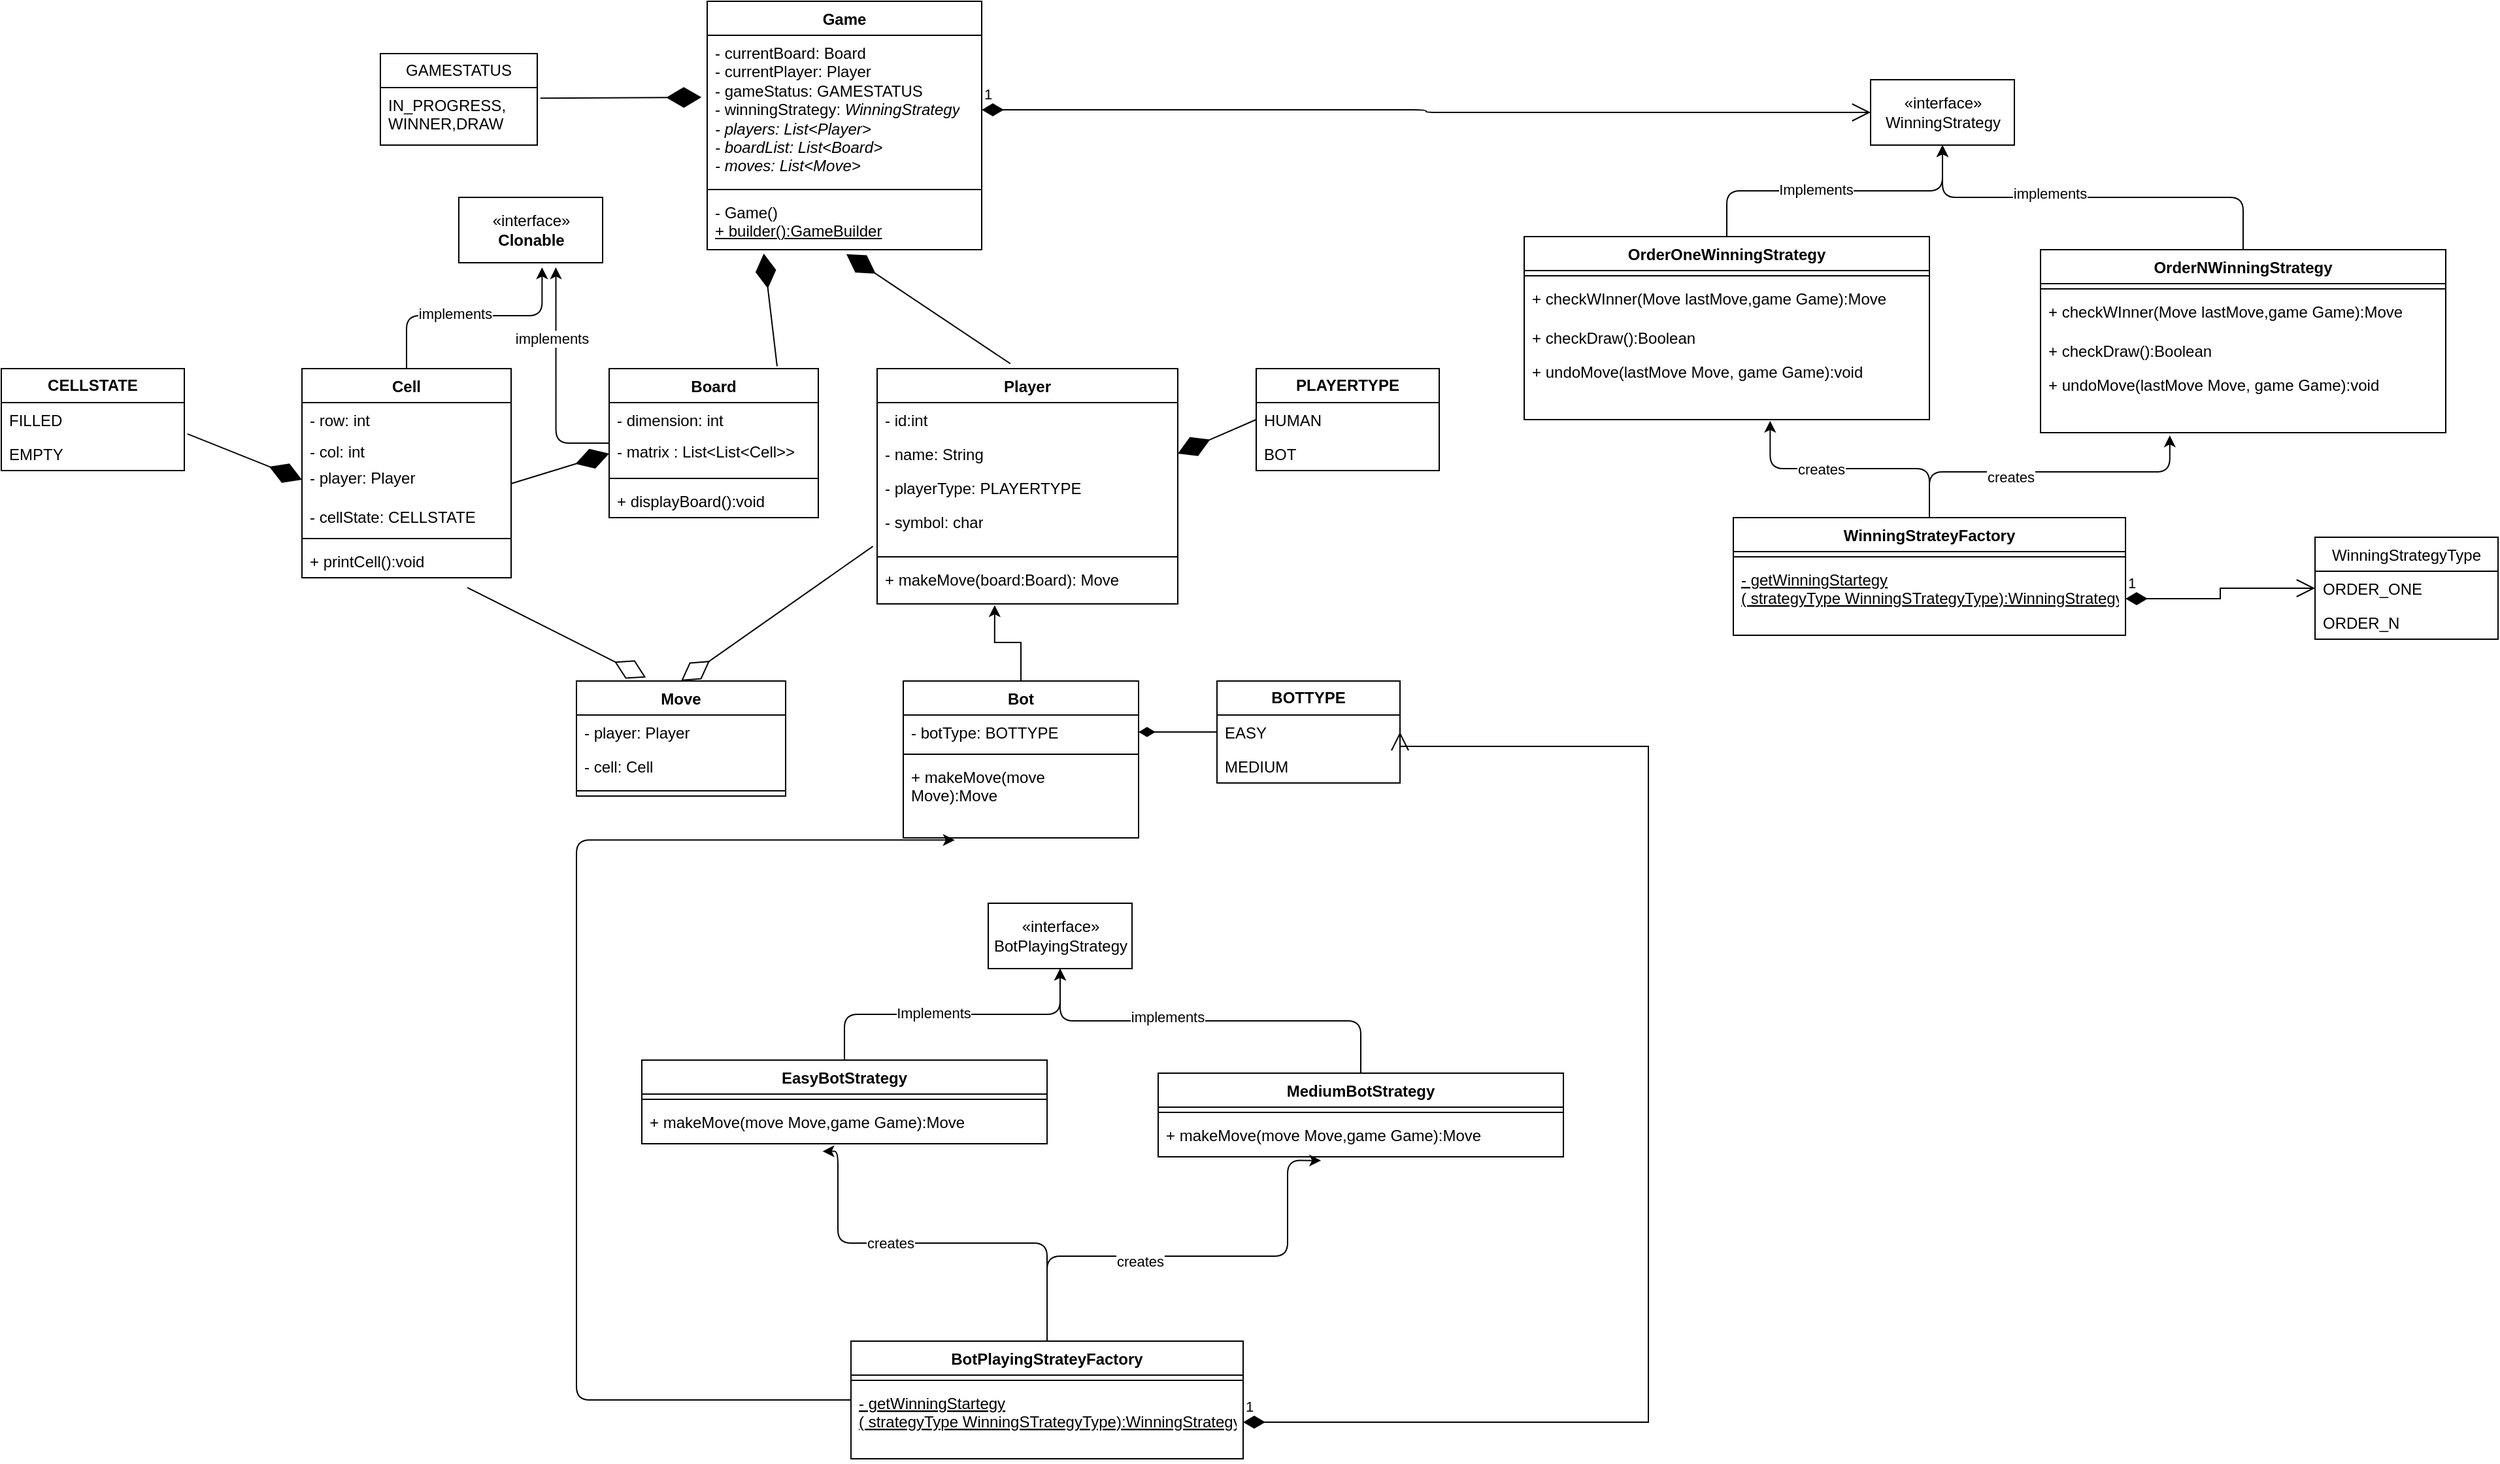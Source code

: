 <mxfile version="20.5.3" type="embed"><diagram id="uEWSKqfCV4KpD2PR8V26" name="Page-1"><mxGraphModel dx="1975" dy="492" grid="1" gridSize="10" guides="1" tooltips="1" connect="1" arrows="1" fold="1" page="1" pageScale="1" pageWidth="850" pageHeight="1100" background="none" math="0" shadow="0"><root><mxCell id="0"/><mxCell id="1" parent="0"/><mxCell id="M9uw00rGzDnpIEgSYZgT-1" value="Game" style="swimlane;fontStyle=1;align=center;verticalAlign=top;childLayout=stackLayout;horizontal=1;startSize=26;horizontalStack=0;resizeParent=1;resizeParentMax=0;resizeLast=0;collapsible=1;marginBottom=0;whiteSpace=wrap;html=1;" parent="1" vertex="1"><mxGeometry x="340" width="210" height="190" as="geometry"/></mxCell><mxCell id="M9uw00rGzDnpIEgSYZgT-2" value="- currentBoard: Board&lt;br&gt;- currentPlayer: Player&lt;br&gt;- gameStatus: GAMESTATUS&lt;br&gt;- winningStrategy: &lt;i&gt;WinningStrategy&lt;br&gt;- players: List&amp;lt;Player&amp;gt;&lt;br&gt;- boardList: List&amp;lt;Board&amp;gt;&lt;br&gt;- moves: List&amp;lt;Move&amp;gt;&lt;br&gt;&lt;br&gt;&lt;/i&gt;" style="text;strokeColor=none;fillColor=none;align=left;verticalAlign=top;spacingLeft=4;spacingRight=4;overflow=hidden;rotatable=0;points=[[0,0.5],[1,0.5]];portConstraint=eastwest;whiteSpace=wrap;html=1;" parent="M9uw00rGzDnpIEgSYZgT-1" vertex="1"><mxGeometry y="26" width="210" height="114" as="geometry"/></mxCell><mxCell id="M9uw00rGzDnpIEgSYZgT-3" value="" style="line;strokeWidth=1;fillColor=none;align=left;verticalAlign=middle;spacingTop=-1;spacingLeft=3;spacingRight=3;rotatable=0;labelPosition=right;points=[];portConstraint=eastwest;strokeColor=inherit;" parent="M9uw00rGzDnpIEgSYZgT-1" vertex="1"><mxGeometry y="140" width="210" height="8" as="geometry"/></mxCell><mxCell id="M9uw00rGzDnpIEgSYZgT-4" value="- Game()&lt;br&gt;&lt;u&gt;+ builder():GameBuilder&lt;/u&gt;" style="text;strokeColor=none;fillColor=none;align=left;verticalAlign=top;spacingLeft=4;spacingRight=4;overflow=hidden;rotatable=0;points=[[0,0.5],[1,0.5]];portConstraint=eastwest;whiteSpace=wrap;html=1;" parent="M9uw00rGzDnpIEgSYZgT-1" vertex="1"><mxGeometry y="148" width="210" height="42" as="geometry"/></mxCell><mxCell id="SXe_34cKgALddNe_CUnS-40" style="edgeStyle=orthogonalEdgeStyle;rounded=1;orthogonalLoop=1;jettySize=auto;html=1;entryX=0.675;entryY=1.071;entryDx=0;entryDy=0;entryPerimeter=0;" edge="1" parent="1" source="M9uw00rGzDnpIEgSYZgT-5" target="SXe_34cKgALddNe_CUnS-36"><mxGeometry relative="1" as="geometry"/></mxCell><mxCell id="SXe_34cKgALddNe_CUnS-43" value="implements" style="edgeLabel;html=1;align=center;verticalAlign=middle;resizable=0;points=[];" vertex="1" connectable="0" parent="SXe_34cKgALddNe_CUnS-40"><mxGeometry x="0.382" y="4" relative="1" as="geometry"><mxPoint as="offset"/></mxGeometry></mxCell><mxCell id="M9uw00rGzDnpIEgSYZgT-5" value="Board" style="swimlane;fontStyle=1;align=center;verticalAlign=top;childLayout=stackLayout;horizontal=1;startSize=26;horizontalStack=0;resizeParent=1;resizeParentMax=0;resizeLast=0;collapsible=1;marginBottom=0;whiteSpace=wrap;html=1;" parent="1" vertex="1"><mxGeometry x="265" y="281" width="160" height="114" as="geometry"/></mxCell><mxCell id="M9uw00rGzDnpIEgSYZgT-21" value="- dimension: int&lt;span style=&quot;white-space: pre;&quot;&gt;&#9;&lt;/span&gt;" style="text;strokeColor=none;fillColor=none;align=left;verticalAlign=top;spacingLeft=4;spacingRight=4;overflow=hidden;rotatable=0;points=[[0,0.5],[1,0.5]];portConstraint=eastwest;whiteSpace=wrap;html=1;" parent="M9uw00rGzDnpIEgSYZgT-5" vertex="1"><mxGeometry y="26" width="160" height="24" as="geometry"/></mxCell><mxCell id="M9uw00rGzDnpIEgSYZgT-6" value="- matrix : List&amp;lt;List&amp;lt;Cell&amp;gt;&amp;gt;" style="text;strokeColor=none;fillColor=none;align=left;verticalAlign=top;spacingLeft=4;spacingRight=4;overflow=hidden;rotatable=0;points=[[0,0.5],[1,0.5]];portConstraint=eastwest;whiteSpace=wrap;html=1;" parent="M9uw00rGzDnpIEgSYZgT-5" vertex="1"><mxGeometry y="50" width="160" height="30" as="geometry"/></mxCell><mxCell id="M9uw00rGzDnpIEgSYZgT-7" value="" style="line;strokeWidth=1;fillColor=none;align=left;verticalAlign=middle;spacingTop=-1;spacingLeft=3;spacingRight=3;rotatable=0;labelPosition=right;points=[];portConstraint=eastwest;strokeColor=inherit;" parent="M9uw00rGzDnpIEgSYZgT-5" vertex="1"><mxGeometry y="80" width="160" height="8" as="geometry"/></mxCell><mxCell id="M9uw00rGzDnpIEgSYZgT-8" value="+ displayBoard():void" style="text;strokeColor=none;fillColor=none;align=left;verticalAlign=top;spacingLeft=4;spacingRight=4;overflow=hidden;rotatable=0;points=[[0,0.5],[1,0.5]];portConstraint=eastwest;whiteSpace=wrap;html=1;" parent="M9uw00rGzDnpIEgSYZgT-5" vertex="1"><mxGeometry y="88" width="160" height="26" as="geometry"/></mxCell><mxCell id="M9uw00rGzDnpIEgSYZgT-9" value="Player" style="swimlane;fontStyle=1;align=center;verticalAlign=top;childLayout=stackLayout;horizontal=1;startSize=26;horizontalStack=0;resizeParent=1;resizeParentMax=0;resizeLast=0;collapsible=1;marginBottom=0;whiteSpace=wrap;html=1;" parent="1" vertex="1"><mxGeometry x="470" y="281" width="230" height="180" as="geometry"/></mxCell><mxCell id="M9uw00rGzDnpIEgSYZgT-30" value="- id:int" style="text;strokeColor=none;fillColor=none;align=left;verticalAlign=top;spacingLeft=4;spacingRight=4;overflow=hidden;rotatable=0;points=[[0,0.5],[1,0.5]];portConstraint=eastwest;whiteSpace=wrap;html=1;" parent="M9uw00rGzDnpIEgSYZgT-9" vertex="1"><mxGeometry y="26" width="230" height="26" as="geometry"/></mxCell><mxCell id="M9uw00rGzDnpIEgSYZgT-28" value="- name: String" style="text;strokeColor=none;fillColor=none;align=left;verticalAlign=top;spacingLeft=4;spacingRight=4;overflow=hidden;rotatable=0;points=[[0,0.5],[1,0.5]];portConstraint=eastwest;whiteSpace=wrap;html=1;" parent="M9uw00rGzDnpIEgSYZgT-9" vertex="1"><mxGeometry y="52" width="230" height="26" as="geometry"/></mxCell><mxCell id="M9uw00rGzDnpIEgSYZgT-29" value="- playerType: PLAYERTYPE" style="text;strokeColor=none;fillColor=none;align=left;verticalAlign=top;spacingLeft=4;spacingRight=4;overflow=hidden;rotatable=0;points=[[0,0.5],[1,0.5]];portConstraint=eastwest;whiteSpace=wrap;html=1;" parent="M9uw00rGzDnpIEgSYZgT-9" vertex="1"><mxGeometry y="78" width="230" height="26" as="geometry"/></mxCell><mxCell id="M9uw00rGzDnpIEgSYZgT-10" value="- symbol: char" style="text;strokeColor=none;fillColor=none;align=left;verticalAlign=top;spacingLeft=4;spacingRight=4;overflow=hidden;rotatable=0;points=[[0,0.5],[1,0.5]];portConstraint=eastwest;whiteSpace=wrap;html=1;" parent="M9uw00rGzDnpIEgSYZgT-9" vertex="1"><mxGeometry y="104" width="230" height="36" as="geometry"/></mxCell><mxCell id="M9uw00rGzDnpIEgSYZgT-11" value="" style="line;strokeWidth=1;fillColor=none;align=left;verticalAlign=middle;spacingTop=-1;spacingLeft=3;spacingRight=3;rotatable=0;labelPosition=right;points=[];portConstraint=eastwest;strokeColor=inherit;" parent="M9uw00rGzDnpIEgSYZgT-9" vertex="1"><mxGeometry y="140" width="230" height="8" as="geometry"/></mxCell><mxCell id="M9uw00rGzDnpIEgSYZgT-12" value="+ makeMove(board:Board): Move" style="text;strokeColor=none;fillColor=none;align=left;verticalAlign=top;spacingLeft=4;spacingRight=4;overflow=hidden;rotatable=0;points=[[0,0.5],[1,0.5]];portConstraint=eastwest;whiteSpace=wrap;html=1;" parent="M9uw00rGzDnpIEgSYZgT-9" vertex="1"><mxGeometry y="148" width="230" height="32" as="geometry"/></mxCell><mxCell id="M9uw00rGzDnpIEgSYZgT-13" value="GAMESTATUS" style="swimlane;fontStyle=0;childLayout=stackLayout;horizontal=1;startSize=26;fillColor=none;horizontalStack=0;resizeParent=1;resizeParentMax=0;resizeLast=0;collapsible=1;marginBottom=0;whiteSpace=wrap;html=1;" parent="1" vertex="1"><mxGeometry x="90" y="40" width="120" height="70" as="geometry"/></mxCell><mxCell id="M9uw00rGzDnpIEgSYZgT-14" value="IN_PROGRESS,&lt;br&gt;WINNER,DRAW&lt;div&gt;&lt;br&gt;&lt;/div&gt;" style="text;strokeColor=none;fillColor=none;align=left;verticalAlign=top;spacingLeft=4;spacingRight=4;overflow=hidden;rotatable=0;points=[[0,0.5],[1,0.5]];portConstraint=eastwest;whiteSpace=wrap;html=1;" parent="M9uw00rGzDnpIEgSYZgT-13" vertex="1"><mxGeometry y="26" width="120" height="44" as="geometry"/></mxCell><mxCell id="M9uw00rGzDnpIEgSYZgT-17" value="Move" style="swimlane;fontStyle=1;align=center;verticalAlign=top;childLayout=stackLayout;horizontal=1;startSize=26;horizontalStack=0;resizeParent=1;resizeParentMax=0;resizeLast=0;collapsible=1;marginBottom=0;whiteSpace=wrap;html=1;" parent="1" vertex="1"><mxGeometry x="240" y="520" width="160" height="88" as="geometry"/></mxCell><mxCell id="M9uw00rGzDnpIEgSYZgT-35" value="- player: Player" style="text;strokeColor=none;fillColor=none;align=left;verticalAlign=top;spacingLeft=4;spacingRight=4;overflow=hidden;rotatable=0;points=[[0,0.5],[1,0.5]];portConstraint=eastwest;whiteSpace=wrap;html=1;" parent="M9uw00rGzDnpIEgSYZgT-17" vertex="1"><mxGeometry y="26" width="160" height="26" as="geometry"/></mxCell><mxCell id="M9uw00rGzDnpIEgSYZgT-18" value="- cell: Cell" style="text;strokeColor=none;fillColor=none;align=left;verticalAlign=top;spacingLeft=4;spacingRight=4;overflow=hidden;rotatable=0;points=[[0,0.5],[1,0.5]];portConstraint=eastwest;whiteSpace=wrap;html=1;" parent="M9uw00rGzDnpIEgSYZgT-17" vertex="1"><mxGeometry y="52" width="160" height="28" as="geometry"/></mxCell><mxCell id="M9uw00rGzDnpIEgSYZgT-19" value="" style="line;strokeWidth=1;fillColor=none;align=left;verticalAlign=middle;spacingTop=-1;spacingLeft=3;spacingRight=3;rotatable=0;labelPosition=right;points=[];portConstraint=eastwest;strokeColor=inherit;" parent="M9uw00rGzDnpIEgSYZgT-17" vertex="1"><mxGeometry y="80" width="160" height="8" as="geometry"/></mxCell><mxCell id="SXe_34cKgALddNe_CUnS-41" style="edgeStyle=orthogonalEdgeStyle;rounded=1;orthogonalLoop=1;jettySize=auto;html=1;entryX=0.579;entryY=1.071;entryDx=0;entryDy=0;entryPerimeter=0;" edge="1" parent="1" source="M9uw00rGzDnpIEgSYZgT-22" target="SXe_34cKgALddNe_CUnS-36"><mxGeometry relative="1" as="geometry"/></mxCell><mxCell id="SXe_34cKgALddNe_CUnS-42" value="implements" style="edgeLabel;html=1;align=center;verticalAlign=middle;resizable=0;points=[];" vertex="1" connectable="0" parent="SXe_34cKgALddNe_CUnS-41"><mxGeometry x="-0.135" y="2" relative="1" as="geometry"><mxPoint x="-1" as="offset"/></mxGeometry></mxCell><mxCell id="M9uw00rGzDnpIEgSYZgT-22" value="Cell" style="swimlane;fontStyle=1;align=center;verticalAlign=top;childLayout=stackLayout;horizontal=1;startSize=26;horizontalStack=0;resizeParent=1;resizeParentMax=0;resizeLast=0;collapsible=1;marginBottom=0;whiteSpace=wrap;html=1;" parent="1" vertex="1"><mxGeometry x="30" y="281" width="160" height="160" as="geometry"/></mxCell><mxCell id="M9uw00rGzDnpIEgSYZgT-26" value="- row: int" style="text;strokeColor=none;fillColor=none;align=left;verticalAlign=top;spacingLeft=4;spacingRight=4;overflow=hidden;rotatable=0;points=[[0,0.5],[1,0.5]];portConstraint=eastwest;whiteSpace=wrap;html=1;" parent="M9uw00rGzDnpIEgSYZgT-22" vertex="1"><mxGeometry y="26" width="160" height="24" as="geometry"/></mxCell><mxCell id="M9uw00rGzDnpIEgSYZgT-27" value="- col: int" style="text;strokeColor=none;fillColor=none;align=left;verticalAlign=top;spacingLeft=4;spacingRight=4;overflow=hidden;rotatable=0;points=[[0,0.5],[1,0.5]];portConstraint=eastwest;whiteSpace=wrap;html=1;" parent="M9uw00rGzDnpIEgSYZgT-22" vertex="1"><mxGeometry y="50" width="160" height="20" as="geometry"/></mxCell><mxCell id="M9uw00rGzDnpIEgSYZgT-23" value="- player: Player" style="text;strokeColor=none;fillColor=none;align=left;verticalAlign=top;spacingLeft=4;spacingRight=4;overflow=hidden;rotatable=0;points=[[0,0.5],[1,0.5]];portConstraint=eastwest;whiteSpace=wrap;html=1;" parent="M9uw00rGzDnpIEgSYZgT-22" vertex="1"><mxGeometry y="70" width="160" height="30" as="geometry"/></mxCell><mxCell id="M9uw00rGzDnpIEgSYZgT-36" value="- cellState: CELLSTATE" style="text;strokeColor=none;fillColor=none;align=left;verticalAlign=top;spacingLeft=4;spacingRight=4;overflow=hidden;rotatable=0;points=[[0,0.5],[1,0.5]];portConstraint=eastwest;whiteSpace=wrap;html=1;" parent="M9uw00rGzDnpIEgSYZgT-22" vertex="1"><mxGeometry y="100" width="160" height="26" as="geometry"/></mxCell><mxCell id="M9uw00rGzDnpIEgSYZgT-24" value="" style="line;strokeWidth=1;fillColor=none;align=left;verticalAlign=middle;spacingTop=-1;spacingLeft=3;spacingRight=3;rotatable=0;labelPosition=right;points=[];portConstraint=eastwest;strokeColor=inherit;" parent="M9uw00rGzDnpIEgSYZgT-22" vertex="1"><mxGeometry y="126" width="160" height="8" as="geometry"/></mxCell><mxCell id="M9uw00rGzDnpIEgSYZgT-25" value="+ printCell():void" style="text;strokeColor=none;fillColor=none;align=left;verticalAlign=top;spacingLeft=4;spacingRight=4;overflow=hidden;rotatable=0;points=[[0,0.5],[1,0.5]];portConstraint=eastwest;whiteSpace=wrap;html=1;" parent="M9uw00rGzDnpIEgSYZgT-22" vertex="1"><mxGeometry y="134" width="160" height="26" as="geometry"/></mxCell><mxCell id="M9uw00rGzDnpIEgSYZgT-31" value="&lt;b&gt;PLAYERTYPE&lt;/b&gt;" style="swimlane;fontStyle=0;childLayout=stackLayout;horizontal=1;startSize=26;fillColor=none;horizontalStack=0;resizeParent=1;resizeParentMax=0;resizeLast=0;collapsible=1;marginBottom=0;whiteSpace=wrap;html=1;" parent="1" vertex="1"><mxGeometry x="760" y="281" width="140" height="78" as="geometry"/></mxCell><mxCell id="M9uw00rGzDnpIEgSYZgT-32" value="HUMAN" style="text;strokeColor=none;fillColor=none;align=left;verticalAlign=top;spacingLeft=4;spacingRight=4;overflow=hidden;rotatable=0;points=[[0,0.5],[1,0.5]];portConstraint=eastwest;whiteSpace=wrap;html=1;" parent="M9uw00rGzDnpIEgSYZgT-31" vertex="1"><mxGeometry y="26" width="140" height="26" as="geometry"/></mxCell><mxCell id="M9uw00rGzDnpIEgSYZgT-33" value="BOT" style="text;strokeColor=none;fillColor=none;align=left;verticalAlign=top;spacingLeft=4;spacingRight=4;overflow=hidden;rotatable=0;points=[[0,0.5],[1,0.5]];portConstraint=eastwest;whiteSpace=wrap;html=1;" parent="M9uw00rGzDnpIEgSYZgT-31" vertex="1"><mxGeometry y="52" width="140" height="26" as="geometry"/></mxCell><mxCell id="M9uw00rGzDnpIEgSYZgT-37" value="&lt;b&gt;CELLSTATE&lt;/b&gt;" style="swimlane;fontStyle=0;childLayout=stackLayout;horizontal=1;startSize=26;fillColor=none;horizontalStack=0;resizeParent=1;resizeParentMax=0;resizeLast=0;collapsible=1;marginBottom=0;whiteSpace=wrap;html=1;" parent="1" vertex="1"><mxGeometry x="-200" y="281" width="140" height="78" as="geometry"/></mxCell><mxCell id="M9uw00rGzDnpIEgSYZgT-38" value="FILLED" style="text;strokeColor=none;fillColor=none;align=left;verticalAlign=top;spacingLeft=4;spacingRight=4;overflow=hidden;rotatable=0;points=[[0,0.5],[1,0.5]];portConstraint=eastwest;whiteSpace=wrap;html=1;" parent="M9uw00rGzDnpIEgSYZgT-37" vertex="1"><mxGeometry y="26" width="140" height="26" as="geometry"/></mxCell><mxCell id="M9uw00rGzDnpIEgSYZgT-39" value="EMPTY" style="text;strokeColor=none;fillColor=none;align=left;verticalAlign=top;spacingLeft=4;spacingRight=4;overflow=hidden;rotatable=0;points=[[0,0.5],[1,0.5]];portConstraint=eastwest;whiteSpace=wrap;html=1;" parent="M9uw00rGzDnpIEgSYZgT-37" vertex="1"><mxGeometry y="52" width="140" height="26" as="geometry"/></mxCell><mxCell id="M9uw00rGzDnpIEgSYZgT-62" style="edgeStyle=orthogonalEdgeStyle;rounded=0;orthogonalLoop=1;jettySize=auto;html=1;entryX=0.391;entryY=1.031;entryDx=0;entryDy=0;entryPerimeter=0;" parent="1" source="M9uw00rGzDnpIEgSYZgT-41" target="M9uw00rGzDnpIEgSYZgT-12" edge="1"><mxGeometry relative="1" as="geometry"><mxPoint x="560" y="490" as="targetPoint"/></mxGeometry></mxCell><mxCell id="M9uw00rGzDnpIEgSYZgT-41" value="Bot" style="swimlane;fontStyle=1;align=center;verticalAlign=top;childLayout=stackLayout;horizontal=1;startSize=26;horizontalStack=0;resizeParent=1;resizeParentMax=0;resizeLast=0;collapsible=1;marginBottom=0;whiteSpace=wrap;html=1;" parent="1" vertex="1"><mxGeometry x="490" y="520" width="180" height="120" as="geometry"/></mxCell><mxCell id="M9uw00rGzDnpIEgSYZgT-42" value="- botType: BOTTYPE" style="text;strokeColor=none;fillColor=none;align=left;verticalAlign=top;spacingLeft=4;spacingRight=4;overflow=hidden;rotatable=0;points=[[0,0.5],[1,0.5]];portConstraint=eastwest;whiteSpace=wrap;html=1;" parent="M9uw00rGzDnpIEgSYZgT-41" vertex="1"><mxGeometry y="26" width="180" height="26" as="geometry"/></mxCell><mxCell id="M9uw00rGzDnpIEgSYZgT-43" value="" style="line;strokeWidth=1;fillColor=none;align=left;verticalAlign=middle;spacingTop=-1;spacingLeft=3;spacingRight=3;rotatable=0;labelPosition=right;points=[];portConstraint=eastwest;strokeColor=inherit;" parent="M9uw00rGzDnpIEgSYZgT-41" vertex="1"><mxGeometry y="52" width="180" height="8" as="geometry"/></mxCell><mxCell id="M9uw00rGzDnpIEgSYZgT-44" value="+ makeMove(move Move):Move" style="text;strokeColor=none;fillColor=none;align=left;verticalAlign=top;spacingLeft=4;spacingRight=4;overflow=hidden;rotatable=0;points=[[0,0.5],[1,0.5]];portConstraint=eastwest;whiteSpace=wrap;html=1;" parent="M9uw00rGzDnpIEgSYZgT-41" vertex="1"><mxGeometry y="60" width="180" height="60" as="geometry"/></mxCell><mxCell id="M9uw00rGzDnpIEgSYZgT-45" value="&lt;b&gt;BOTTYPE&lt;/b&gt;" style="swimlane;fontStyle=0;childLayout=stackLayout;horizontal=1;startSize=26;fillColor=none;horizontalStack=0;resizeParent=1;resizeParentMax=0;resizeLast=0;collapsible=1;marginBottom=0;whiteSpace=wrap;html=1;" parent="1" vertex="1"><mxGeometry x="730" y="520" width="140" height="78" as="geometry"/></mxCell><mxCell id="M9uw00rGzDnpIEgSYZgT-46" value="EASY" style="text;strokeColor=none;fillColor=none;align=left;verticalAlign=top;spacingLeft=4;spacingRight=4;overflow=hidden;rotatable=0;points=[[0,0.5],[1,0.5]];portConstraint=eastwest;whiteSpace=wrap;html=1;" parent="M9uw00rGzDnpIEgSYZgT-45" vertex="1"><mxGeometry y="26" width="140" height="26" as="geometry"/></mxCell><mxCell id="M9uw00rGzDnpIEgSYZgT-47" value="MEDIUM" style="text;strokeColor=none;fillColor=none;align=left;verticalAlign=top;spacingLeft=4;spacingRight=4;overflow=hidden;rotatable=0;points=[[0,0.5],[1,0.5]];portConstraint=eastwest;whiteSpace=wrap;html=1;" parent="M9uw00rGzDnpIEgSYZgT-45" vertex="1"><mxGeometry y="52" width="140" height="26" as="geometry"/></mxCell><mxCell id="M9uw00rGzDnpIEgSYZgT-49" value="" style="endArrow=diamondThin;endFill=0;endSize=24;html=1;rounded=0;entryX=0.332;entryY=-0.031;entryDx=0;entryDy=0;entryPerimeter=0;exitX=0.791;exitY=1.29;exitDx=0;exitDy=0;exitPerimeter=0;" parent="1" source="M9uw00rGzDnpIEgSYZgT-25" target="M9uw00rGzDnpIEgSYZgT-17" edge="1"><mxGeometry width="160" relative="1" as="geometry"><mxPoint x="60" y="510" as="sourcePoint"/><mxPoint x="220" y="510" as="targetPoint"/></mxGeometry></mxCell><mxCell id="M9uw00rGzDnpIEgSYZgT-51" value="" style="endArrow=diamondThin;endFill=1;endSize=24;html=1;rounded=0;exitX=1.02;exitY=0.186;exitDx=0;exitDy=0;exitPerimeter=0;entryX=-0.021;entryY=0.416;entryDx=0;entryDy=0;entryPerimeter=0;" parent="1" source="M9uw00rGzDnpIEgSYZgT-14" target="M9uw00rGzDnpIEgSYZgT-2" edge="1"><mxGeometry width="160" relative="1" as="geometry"><mxPoint x="180" y="84.5" as="sourcePoint"/><mxPoint x="310" y="84.5" as="targetPoint"/></mxGeometry></mxCell><mxCell id="M9uw00rGzDnpIEgSYZgT-54" value="" style="endArrow=diamondThin;endFill=1;endSize=24;html=1;rounded=0;exitX=0.803;exitY=-0.016;exitDx=0;exitDy=0;entryX=0.206;entryY=1.071;entryDx=0;entryDy=0;entryPerimeter=0;exitPerimeter=0;" parent="1" source="M9uw00rGzDnpIEgSYZgT-5" target="M9uw00rGzDnpIEgSYZgT-4" edge="1"><mxGeometry width="160" relative="1" as="geometry"><mxPoint x="210" y="518.37" as="sourcePoint"/><mxPoint x="297.9" y="89.998" as="targetPoint"/><Array as="points"/></mxGeometry></mxCell><mxCell id="M9uw00rGzDnpIEgSYZgT-53" value="" style="endArrow=diamondThin;endFill=1;endSize=24;html=1;rounded=0;exitX=0.443;exitY=-0.021;exitDx=0;exitDy=0;entryX=0.507;entryY=1.081;entryDx=0;entryDy=0;entryPerimeter=0;exitPerimeter=0;" parent="1" source="M9uw00rGzDnpIEgSYZgT-9" target="M9uw00rGzDnpIEgSYZgT-4" edge="1"><mxGeometry width="160" relative="1" as="geometry"><mxPoint x="687.94" y="525.62" as="sourcePoint"/><mxPoint x="425.0" y="169.996" as="targetPoint"/><Array as="points"/></mxGeometry></mxCell><mxCell id="M9uw00rGzDnpIEgSYZgT-56" value="" style="endArrow=diamondThin;endFill=1;endSize=24;html=1;rounded=0;exitX=1;exitY=0.6;exitDx=0;exitDy=0;exitPerimeter=0;entryX=0;entryY=0.5;entryDx=0;entryDy=0;" parent="1" source="M9uw00rGzDnpIEgSYZgT-23" target="M9uw00rGzDnpIEgSYZgT-6" edge="1"><mxGeometry width="160" relative="1" as="geometry"><mxPoint x="30" y="360" as="sourcePoint"/><mxPoint x="164" y="369" as="targetPoint"/></mxGeometry></mxCell><mxCell id="M9uw00rGzDnpIEgSYZgT-59" value="" style="html=1;startArrow=diamondThin;startFill=1;edgeStyle=elbowEdgeStyle;elbow=vertical;startSize=10;endArrow=none;endFill=0;rounded=0;exitX=1;exitY=0.5;exitDx=0;exitDy=0;entryX=0;entryY=0.5;entryDx=0;entryDy=0;" parent="1" source="M9uw00rGzDnpIEgSYZgT-42" target="M9uw00rGzDnpIEgSYZgT-46" edge="1"><mxGeometry width="160" relative="1" as="geometry"><mxPoint x="570" y="620" as="sourcePoint"/><mxPoint x="730" y="620" as="targetPoint"/></mxGeometry></mxCell><mxCell id="M9uw00rGzDnpIEgSYZgT-60" value="" style="endArrow=diamondThin;endFill=1;endSize=24;html=1;rounded=0;exitX=1.017;exitY=0.92;exitDx=0;exitDy=0;exitPerimeter=0;entryX=0;entryY=0.5;entryDx=0;entryDy=0;" parent="1" source="M9uw00rGzDnpIEgSYZgT-38" target="M9uw00rGzDnpIEgSYZgT-23" edge="1"><mxGeometry width="160" relative="1" as="geometry"><mxPoint x="-290" y="360.23" as="sourcePoint"/><mxPoint x="-150" y="360.23" as="targetPoint"/></mxGeometry></mxCell><mxCell id="M9uw00rGzDnpIEgSYZgT-61" value="" style="endArrow=diamondThin;endFill=0;endSize=24;html=1;rounded=0;entryX=0.5;entryY=0;entryDx=0;entryDy=0;exitX=-0.014;exitY=0.887;exitDx=0;exitDy=0;exitPerimeter=0;" parent="1" source="M9uw00rGzDnpIEgSYZgT-10" target="M9uw00rGzDnpIEgSYZgT-17" edge="1"><mxGeometry width="160" relative="1" as="geometry"><mxPoint x="160" y="440" as="sourcePoint"/><mxPoint x="296" y="598" as="targetPoint"/></mxGeometry></mxCell><mxCell id="M9uw00rGzDnpIEgSYZgT-64" value="" style="endArrow=diamondThin;endFill=1;endSize=24;html=1;rounded=0;exitX=0;exitY=0.5;exitDx=0;exitDy=0;entryX=1;entryY=0.5;entryDx=0;entryDy=0;" parent="1" source="M9uw00rGzDnpIEgSYZgT-32" target="M9uw00rGzDnpIEgSYZgT-28" edge="1"><mxGeometry width="160" relative="1" as="geometry"><mxPoint x="730" y="310" as="sourcePoint"/><mxPoint x="750" y="370" as="targetPoint"/></mxGeometry></mxCell><mxCell id="2" value="«interface»&lt;br&gt;WinningStrategy" style="html=1;" parent="1" vertex="1"><mxGeometry x="1230" y="60" width="110" height="50" as="geometry"/></mxCell><mxCell id="SXe_34cKgALddNe_CUnS-28" style="edgeStyle=orthogonalEdgeStyle;rounded=1;orthogonalLoop=1;jettySize=auto;html=1;entryX=0.5;entryY=1;entryDx=0;entryDy=0;" edge="1" parent="1" source="SXe_34cKgALddNe_CUnS-2" target="2"><mxGeometry relative="1" as="geometry"/></mxCell><mxCell id="SXe_34cKgALddNe_CUnS-34" value="Implements" style="edgeLabel;html=1;align=center;verticalAlign=middle;resizable=0;points=[];" vertex="1" connectable="0" parent="SXe_34cKgALddNe_CUnS-28"><mxGeometry x="-0.123" y="1" relative="1" as="geometry"><mxPoint as="offset"/></mxGeometry></mxCell><mxCell id="SXe_34cKgALddNe_CUnS-2" value="OrderOneWinningStrategy" style="swimlane;fontStyle=1;align=center;verticalAlign=top;childLayout=stackLayout;horizontal=1;startSize=26;horizontalStack=0;resizeParent=1;resizeParentMax=0;resizeLast=0;collapsible=1;marginBottom=0;" vertex="1" parent="1"><mxGeometry x="965" y="180" width="310" height="140" as="geometry"/></mxCell><mxCell id="SXe_34cKgALddNe_CUnS-4" value="" style="line;strokeWidth=1;fillColor=none;align=left;verticalAlign=middle;spacingTop=-1;spacingLeft=3;spacingRight=3;rotatable=0;labelPosition=right;points=[];portConstraint=eastwest;strokeColor=inherit;" vertex="1" parent="SXe_34cKgALddNe_CUnS-2"><mxGeometry y="26" width="310" height="8" as="geometry"/></mxCell><mxCell id="SXe_34cKgALddNe_CUnS-6" value="+ checkWInner(Move lastMove,game Game):Move" style="text;strokeColor=none;fillColor=none;align=left;verticalAlign=top;spacingLeft=4;spacingRight=4;overflow=hidden;rotatable=0;points=[[0,0.5],[1,0.5]];portConstraint=eastwest;" vertex="1" parent="SXe_34cKgALddNe_CUnS-2"><mxGeometry y="34" width="310" height="30" as="geometry"/></mxCell><mxCell id="SXe_34cKgALddNe_CUnS-7" value="+ checkDraw():Boolean" style="text;strokeColor=none;fillColor=none;align=left;verticalAlign=top;spacingLeft=4;spacingRight=4;overflow=hidden;rotatable=0;points=[[0,0.5],[1,0.5]];portConstraint=eastwest;" vertex="1" parent="SXe_34cKgALddNe_CUnS-2"><mxGeometry y="64" width="310" height="26" as="geometry"/></mxCell><mxCell id="SXe_34cKgALddNe_CUnS-5" value="+ undoMove(lastMove Move, game Game):void" style="text;strokeColor=none;fillColor=none;align=left;verticalAlign=top;spacingLeft=4;spacingRight=4;overflow=hidden;rotatable=0;points=[[0,0.5],[1,0.5]];portConstraint=eastwest;" vertex="1" parent="SXe_34cKgALddNe_CUnS-2"><mxGeometry y="90" width="310" height="50" as="geometry"/></mxCell><mxCell id="SXe_34cKgALddNe_CUnS-29" style="edgeStyle=orthogonalEdgeStyle;rounded=1;orthogonalLoop=1;jettySize=auto;html=1;entryX=0.5;entryY=1;entryDx=0;entryDy=0;" edge="1" parent="1" source="SXe_34cKgALddNe_CUnS-8" target="2"><mxGeometry relative="1" as="geometry"><Array as="points"><mxPoint x="1515" y="150"/><mxPoint x="1285" y="150"/></Array></mxGeometry></mxCell><mxCell id="SXe_34cKgALddNe_CUnS-33" value="implements&lt;br&gt;" style="edgeLabel;html=1;align=center;verticalAlign=middle;resizable=0;points=[];" vertex="1" connectable="0" parent="SXe_34cKgALddNe_CUnS-29"><mxGeometry x="0.214" y="-3" relative="1" as="geometry"><mxPoint as="offset"/></mxGeometry></mxCell><mxCell id="SXe_34cKgALddNe_CUnS-8" value="OrderNWinningStrategy" style="swimlane;fontStyle=1;align=center;verticalAlign=top;childLayout=stackLayout;horizontal=1;startSize=26;horizontalStack=0;resizeParent=1;resizeParentMax=0;resizeLast=0;collapsible=1;marginBottom=0;" vertex="1" parent="1"><mxGeometry x="1360" y="190" width="310" height="140" as="geometry"/></mxCell><mxCell id="SXe_34cKgALddNe_CUnS-9" value="" style="line;strokeWidth=1;fillColor=none;align=left;verticalAlign=middle;spacingTop=-1;spacingLeft=3;spacingRight=3;rotatable=0;labelPosition=right;points=[];portConstraint=eastwest;strokeColor=inherit;" vertex="1" parent="SXe_34cKgALddNe_CUnS-8"><mxGeometry y="26" width="310" height="8" as="geometry"/></mxCell><mxCell id="SXe_34cKgALddNe_CUnS-10" value="+ checkWInner(Move lastMove,game Game):Move" style="text;strokeColor=none;fillColor=none;align=left;verticalAlign=top;spacingLeft=4;spacingRight=4;overflow=hidden;rotatable=0;points=[[0,0.5],[1,0.5]];portConstraint=eastwest;" vertex="1" parent="SXe_34cKgALddNe_CUnS-8"><mxGeometry y="34" width="310" height="30" as="geometry"/></mxCell><mxCell id="SXe_34cKgALddNe_CUnS-11" value="+ checkDraw():Boolean" style="text;strokeColor=none;fillColor=none;align=left;verticalAlign=top;spacingLeft=4;spacingRight=4;overflow=hidden;rotatable=0;points=[[0,0.5],[1,0.5]];portConstraint=eastwest;" vertex="1" parent="SXe_34cKgALddNe_CUnS-8"><mxGeometry y="64" width="310" height="26" as="geometry"/></mxCell><mxCell id="SXe_34cKgALddNe_CUnS-12" value="+ undoMove(lastMove Move, game Game):void" style="text;strokeColor=none;fillColor=none;align=left;verticalAlign=top;spacingLeft=4;spacingRight=4;overflow=hidden;rotatable=0;points=[[0,0.5],[1,0.5]];portConstraint=eastwest;" vertex="1" parent="SXe_34cKgALddNe_CUnS-8"><mxGeometry y="90" width="310" height="50" as="geometry"/></mxCell><mxCell id="SXe_34cKgALddNe_CUnS-26" style="edgeStyle=orthogonalEdgeStyle;rounded=1;orthogonalLoop=1;jettySize=auto;html=1;entryX=0.607;entryY=1.019;entryDx=0;entryDy=0;entryPerimeter=0;" edge="1" parent="1" source="SXe_34cKgALddNe_CUnS-13" target="SXe_34cKgALddNe_CUnS-5"><mxGeometry relative="1" as="geometry"/></mxCell><mxCell id="SXe_34cKgALddNe_CUnS-31" value="creates" style="edgeLabel;html=1;align=center;verticalAlign=middle;resizable=0;points=[];" vertex="1" connectable="0" parent="SXe_34cKgALddNe_CUnS-26"><mxGeometry x="0.235" relative="1" as="geometry"><mxPoint as="offset"/></mxGeometry></mxCell><mxCell id="SXe_34cKgALddNe_CUnS-27" style="edgeStyle=orthogonalEdgeStyle;rounded=1;orthogonalLoop=1;jettySize=auto;html=1;entryX=0.319;entryY=1.042;entryDx=0;entryDy=0;entryPerimeter=0;" edge="1" parent="1" source="SXe_34cKgALddNe_CUnS-13" target="SXe_34cKgALddNe_CUnS-12"><mxGeometry relative="1" as="geometry"><Array as="points"><mxPoint x="1275" y="360"/><mxPoint x="1459" y="360"/></Array></mxGeometry></mxCell><mxCell id="SXe_34cKgALddNe_CUnS-30" value="creates" style="edgeLabel;html=1;align=center;verticalAlign=middle;resizable=0;points=[];" vertex="1" connectable="0" parent="SXe_34cKgALddNe_CUnS-27"><mxGeometry x="-0.22" y="-4" relative="1" as="geometry"><mxPoint as="offset"/></mxGeometry></mxCell><mxCell id="SXe_34cKgALddNe_CUnS-13" value="WinningStrateyFactory" style="swimlane;fontStyle=1;align=center;verticalAlign=top;childLayout=stackLayout;horizontal=1;startSize=26;horizontalStack=0;resizeParent=1;resizeParentMax=0;resizeLast=0;collapsible=1;marginBottom=0;" vertex="1" parent="1"><mxGeometry x="1125" y="395" width="300" height="90" as="geometry"/></mxCell><mxCell id="SXe_34cKgALddNe_CUnS-15" value="" style="line;strokeWidth=1;fillColor=none;align=left;verticalAlign=middle;spacingTop=-1;spacingLeft=3;spacingRight=3;rotatable=0;labelPosition=right;points=[];portConstraint=eastwest;strokeColor=inherit;" vertex="1" parent="SXe_34cKgALddNe_CUnS-13"><mxGeometry y="26" width="300" height="8" as="geometry"/></mxCell><mxCell id="SXe_34cKgALddNe_CUnS-16" value="- getWinningStartegy&#10;( strategyType WinningSTrategyType):WinningStrategy" style="text;strokeColor=none;fillColor=none;align=left;verticalAlign=top;spacingLeft=4;spacingRight=4;overflow=hidden;rotatable=0;points=[[0,0.5],[1,0.5]];portConstraint=eastwest;fontStyle=4" vertex="1" parent="SXe_34cKgALddNe_CUnS-13"><mxGeometry y="34" width="300" height="56" as="geometry"/></mxCell><mxCell id="SXe_34cKgALddNe_CUnS-17" value="WinningStrategyType" style="swimlane;fontStyle=0;childLayout=stackLayout;horizontal=1;startSize=26;fillColor=none;horizontalStack=0;resizeParent=1;resizeParentMax=0;resizeLast=0;collapsible=1;marginBottom=0;" vertex="1" parent="1"><mxGeometry x="1570" y="410" width="140" height="78" as="geometry"/></mxCell><mxCell id="SXe_34cKgALddNe_CUnS-18" value="ORDER_ONE" style="text;strokeColor=none;fillColor=none;align=left;verticalAlign=top;spacingLeft=4;spacingRight=4;overflow=hidden;rotatable=0;points=[[0,0.5],[1,0.5]];portConstraint=eastwest;" vertex="1" parent="SXe_34cKgALddNe_CUnS-17"><mxGeometry y="26" width="140" height="26" as="geometry"/></mxCell><mxCell id="SXe_34cKgALddNe_CUnS-19" value="ORDER_N" style="text;strokeColor=none;fillColor=none;align=left;verticalAlign=top;spacingLeft=4;spacingRight=4;overflow=hidden;rotatable=0;points=[[0,0.5],[1,0.5]];portConstraint=eastwest;" vertex="1" parent="SXe_34cKgALddNe_CUnS-17"><mxGeometry y="52" width="140" height="26" as="geometry"/></mxCell><mxCell id="SXe_34cKgALddNe_CUnS-21" value="1" style="endArrow=open;html=1;endSize=12;startArrow=diamondThin;startSize=14;startFill=1;edgeStyle=orthogonalEdgeStyle;align=left;verticalAlign=bottom;rounded=0;entryX=0;entryY=0.5;entryDx=0;entryDy=0;exitX=1;exitY=0.5;exitDx=0;exitDy=0;" edge="1" parent="1" source="SXe_34cKgALddNe_CUnS-16" target="SXe_34cKgALddNe_CUnS-18"><mxGeometry x="-1" y="3" relative="1" as="geometry"><mxPoint x="1375" y="549" as="sourcePoint"/><mxPoint x="1535" y="549" as="targetPoint"/></mxGeometry></mxCell><mxCell id="SXe_34cKgALddNe_CUnS-35" value="1" style="endArrow=open;html=1;endSize=12;startArrow=diamondThin;startSize=14;startFill=1;edgeStyle=orthogonalEdgeStyle;align=left;verticalAlign=bottom;rounded=1;exitX=1;exitY=0.5;exitDx=0;exitDy=0;entryX=0;entryY=0.5;entryDx=0;entryDy=0;" edge="1" parent="1" source="M9uw00rGzDnpIEgSYZgT-2" target="2"><mxGeometry x="-1" y="3" relative="1" as="geometry"><mxPoint x="880" y="180" as="sourcePoint"/><mxPoint x="1040" y="180" as="targetPoint"/></mxGeometry></mxCell><mxCell id="SXe_34cKgALddNe_CUnS-36" value="«interface»&lt;br&gt;&lt;b&gt;Clonable&lt;/b&gt;" style="html=1;" vertex="1" parent="1"><mxGeometry x="150" y="150" width="110" height="50" as="geometry"/></mxCell><mxCell id="SXe_34cKgALddNe_CUnS-44" value="«interface»&lt;br&gt;BotPlayingStrategy" style="html=1;" vertex="1" parent="1"><mxGeometry x="555" y="690" width="110" height="50" as="geometry"/></mxCell><mxCell id="SXe_34cKgALddNe_CUnS-45" style="edgeStyle=orthogonalEdgeStyle;rounded=1;orthogonalLoop=1;jettySize=auto;html=1;entryX=0.5;entryY=1;entryDx=0;entryDy=0;" edge="1" parent="1" source="SXe_34cKgALddNe_CUnS-47" target="SXe_34cKgALddNe_CUnS-44"><mxGeometry relative="1" as="geometry"/></mxCell><mxCell id="SXe_34cKgALddNe_CUnS-46" value="Implements" style="edgeLabel;html=1;align=center;verticalAlign=middle;resizable=0;points=[];" vertex="1" connectable="0" parent="SXe_34cKgALddNe_CUnS-45"><mxGeometry x="-0.123" y="1" relative="1" as="geometry"><mxPoint as="offset"/></mxGeometry></mxCell><mxCell id="SXe_34cKgALddNe_CUnS-47" value="EasyBotStrategy" style="swimlane;fontStyle=1;align=center;verticalAlign=top;childLayout=stackLayout;horizontal=1;startSize=26;horizontalStack=0;resizeParent=1;resizeParentMax=0;resizeLast=0;collapsible=1;marginBottom=0;" vertex="1" parent="1"><mxGeometry x="290" y="810" width="310" height="64" as="geometry"/></mxCell><mxCell id="SXe_34cKgALddNe_CUnS-48" value="" style="line;strokeWidth=1;fillColor=none;align=left;verticalAlign=middle;spacingTop=-1;spacingLeft=3;spacingRight=3;rotatable=0;labelPosition=right;points=[];portConstraint=eastwest;strokeColor=inherit;" vertex="1" parent="SXe_34cKgALddNe_CUnS-47"><mxGeometry y="26" width="310" height="8" as="geometry"/></mxCell><mxCell id="SXe_34cKgALddNe_CUnS-49" value="+ makeMove(move Move,game Game):Move" style="text;strokeColor=none;fillColor=none;align=left;verticalAlign=top;spacingLeft=4;spacingRight=4;overflow=hidden;rotatable=0;points=[[0,0.5],[1,0.5]];portConstraint=eastwest;" vertex="1" parent="SXe_34cKgALddNe_CUnS-47"><mxGeometry y="34" width="310" height="30" as="geometry"/></mxCell><mxCell id="SXe_34cKgALddNe_CUnS-52" style="edgeStyle=orthogonalEdgeStyle;rounded=1;orthogonalLoop=1;jettySize=auto;html=1;entryX=0.5;entryY=1;entryDx=0;entryDy=0;" edge="1" parent="1" source="SXe_34cKgALddNe_CUnS-54" target="SXe_34cKgALddNe_CUnS-44"><mxGeometry relative="1" as="geometry"><Array as="points"><mxPoint x="840" y="780"/><mxPoint x="610" y="780"/></Array></mxGeometry></mxCell><mxCell id="SXe_34cKgALddNe_CUnS-53" value="implements&lt;br&gt;" style="edgeLabel;html=1;align=center;verticalAlign=middle;resizable=0;points=[];" vertex="1" connectable="0" parent="SXe_34cKgALddNe_CUnS-52"><mxGeometry x="0.214" y="-3" relative="1" as="geometry"><mxPoint as="offset"/></mxGeometry></mxCell><mxCell id="SXe_34cKgALddNe_CUnS-54" value="MediumBotStrategy" style="swimlane;fontStyle=1;align=center;verticalAlign=top;childLayout=stackLayout;horizontal=1;startSize=26;horizontalStack=0;resizeParent=1;resizeParentMax=0;resizeLast=0;collapsible=1;marginBottom=0;" vertex="1" parent="1"><mxGeometry x="685" y="820" width="310" height="64" as="geometry"/></mxCell><mxCell id="SXe_34cKgALddNe_CUnS-55" value="" style="line;strokeWidth=1;fillColor=none;align=left;verticalAlign=middle;spacingTop=-1;spacingLeft=3;spacingRight=3;rotatable=0;labelPosition=right;points=[];portConstraint=eastwest;strokeColor=inherit;" vertex="1" parent="SXe_34cKgALddNe_CUnS-54"><mxGeometry y="26" width="310" height="8" as="geometry"/></mxCell><mxCell id="SXe_34cKgALddNe_CUnS-56" value="+ makeMove(move Move,game Game):Move" style="text;strokeColor=none;fillColor=none;align=left;verticalAlign=top;spacingLeft=4;spacingRight=4;overflow=hidden;rotatable=0;points=[[0,0.5],[1,0.5]];portConstraint=eastwest;" vertex="1" parent="SXe_34cKgALddNe_CUnS-54"><mxGeometry y="34" width="310" height="30" as="geometry"/></mxCell><mxCell id="SXe_34cKgALddNe_CUnS-59" style="edgeStyle=orthogonalEdgeStyle;rounded=1;orthogonalLoop=1;jettySize=auto;html=1;entryX=0.446;entryY=1.192;entryDx=0;entryDy=0;entryPerimeter=0;" edge="1" parent="1" source="SXe_34cKgALddNe_CUnS-63" target="SXe_34cKgALddNe_CUnS-49"><mxGeometry relative="1" as="geometry"><mxPoint x="478.17" y="924.95" as="targetPoint"/><Array as="points"><mxPoint x="600" y="950"/><mxPoint x="440" y="950"/><mxPoint x="440" y="880"/></Array></mxGeometry></mxCell><mxCell id="SXe_34cKgALddNe_CUnS-60" value="creates" style="edgeLabel;html=1;align=center;verticalAlign=middle;resizable=0;points=[];" vertex="1" connectable="0" parent="SXe_34cKgALddNe_CUnS-59"><mxGeometry x="0.235" relative="1" as="geometry"><mxPoint as="offset"/></mxGeometry></mxCell><mxCell id="SXe_34cKgALddNe_CUnS-61" style="edgeStyle=orthogonalEdgeStyle;rounded=1;orthogonalLoop=1;jettySize=auto;html=1;entryX=0.402;entryY=1.094;entryDx=0;entryDy=0;entryPerimeter=0;" edge="1" parent="1" source="SXe_34cKgALddNe_CUnS-63" target="SXe_34cKgALddNe_CUnS-56"><mxGeometry relative="1" as="geometry"><Array as="points"><mxPoint x="600" y="960"/><mxPoint x="784" y="960"/><mxPoint x="784" y="887"/></Array><mxPoint x="783.89" y="936.1" as="targetPoint"/></mxGeometry></mxCell><mxCell id="SXe_34cKgALddNe_CUnS-62" value="creates" style="edgeLabel;html=1;align=center;verticalAlign=middle;resizable=0;points=[];" vertex="1" connectable="0" parent="SXe_34cKgALddNe_CUnS-61"><mxGeometry x="-0.22" y="-4" relative="1" as="geometry"><mxPoint as="offset"/></mxGeometry></mxCell><mxCell id="SXe_34cKgALddNe_CUnS-73" style="edgeStyle=orthogonalEdgeStyle;rounded=1;orthogonalLoop=1;jettySize=auto;html=1;entryX=0.219;entryY=1.027;entryDx=0;entryDy=0;entryPerimeter=0;" edge="1" parent="1" source="SXe_34cKgALddNe_CUnS-63" target="M9uw00rGzDnpIEgSYZgT-44"><mxGeometry relative="1" as="geometry"><mxPoint x="220.059" y="695" as="targetPoint"/><Array as="points"><mxPoint x="240" y="1070"/><mxPoint x="240" y="642"/></Array></mxGeometry></mxCell><mxCell id="SXe_34cKgALddNe_CUnS-63" value="BotPlayingStrateyFactory" style="swimlane;fontStyle=1;align=center;verticalAlign=top;childLayout=stackLayout;horizontal=1;startSize=26;horizontalStack=0;resizeParent=1;resizeParentMax=0;resizeLast=0;collapsible=1;marginBottom=0;" vertex="1" parent="1"><mxGeometry x="450" y="1025" width="300" height="90" as="geometry"/></mxCell><mxCell id="SXe_34cKgALddNe_CUnS-64" value="" style="line;strokeWidth=1;fillColor=none;align=left;verticalAlign=middle;spacingTop=-1;spacingLeft=3;spacingRight=3;rotatable=0;labelPosition=right;points=[];portConstraint=eastwest;strokeColor=inherit;" vertex="1" parent="SXe_34cKgALddNe_CUnS-63"><mxGeometry y="26" width="300" height="8" as="geometry"/></mxCell><mxCell id="SXe_34cKgALddNe_CUnS-65" value="- getWinningStartegy&#10;( strategyType WinningSTrategyType):WinningStrategy" style="text;strokeColor=none;fillColor=none;align=left;verticalAlign=top;spacingLeft=4;spacingRight=4;overflow=hidden;rotatable=0;points=[[0,0.5],[1,0.5]];portConstraint=eastwest;fontStyle=4" vertex="1" parent="SXe_34cKgALddNe_CUnS-63"><mxGeometry y="34" width="300" height="56" as="geometry"/></mxCell><mxCell id="SXe_34cKgALddNe_CUnS-69" value="1" style="endArrow=open;html=1;endSize=12;startArrow=diamondThin;startSize=14;startFill=1;edgeStyle=orthogonalEdgeStyle;align=left;verticalAlign=bottom;rounded=0;entryX=1;entryY=0.5;entryDx=0;entryDy=0;exitX=1;exitY=0.5;exitDx=0;exitDy=0;" edge="1" parent="1" source="SXe_34cKgALddNe_CUnS-65" target="M9uw00rGzDnpIEgSYZgT-46"><mxGeometry x="-1" y="3" relative="1" as="geometry"><mxPoint x="700" y="1179" as="sourcePoint"/><mxPoint x="870" y="611" as="targetPoint"/><Array as="points"><mxPoint x="1060" y="1087"/><mxPoint x="1060" y="570"/><mxPoint x="870" y="570"/></Array></mxGeometry></mxCell></root></mxGraphModel></diagram></mxfile>